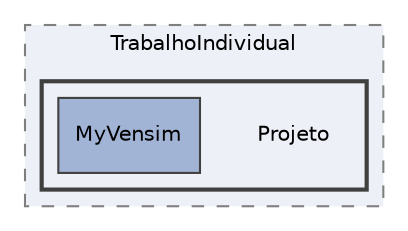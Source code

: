 digraph "G:/Meu Drive/PPGCC/PCC108/TrabalhoIndividual/Projeto"
{
 // LATEX_PDF_SIZE
  edge [fontname="Helvetica",fontsize="10",labelfontname="Helvetica",labelfontsize="10"];
  node [fontname="Helvetica",fontsize="10",shape=record];
  compound=true
  subgraph clusterdir_54a90a433ab061b32474f89285ba563a {
    graph [ bgcolor="#edf0f7", pencolor="grey50", style="filled,dashed,", label="TrabalhoIndividual", fontname="Helvetica", fontsize="10", URL="dir_54a90a433ab061b32474f89285ba563a.html"]
  subgraph clusterdir_d2c312af61e27a86e27fe2b055a210d7 {
    graph [ bgcolor="#edf0f7", pencolor="grey25", style="filled,bold,", label="", fontname="Helvetica", fontsize="10", URL="dir_d2c312af61e27a86e27fe2b055a210d7.html"]
    dir_d2c312af61e27a86e27fe2b055a210d7 [shape=plaintext, label="Projeto"];
  dir_c9243719e47c96369191af970586a774 [shape=box, label="MyVensim", style="filled,", fillcolor="#a2b4d6", color="grey25", URL="dir_c9243719e47c96369191af970586a774.html"];
  }
  }
}
